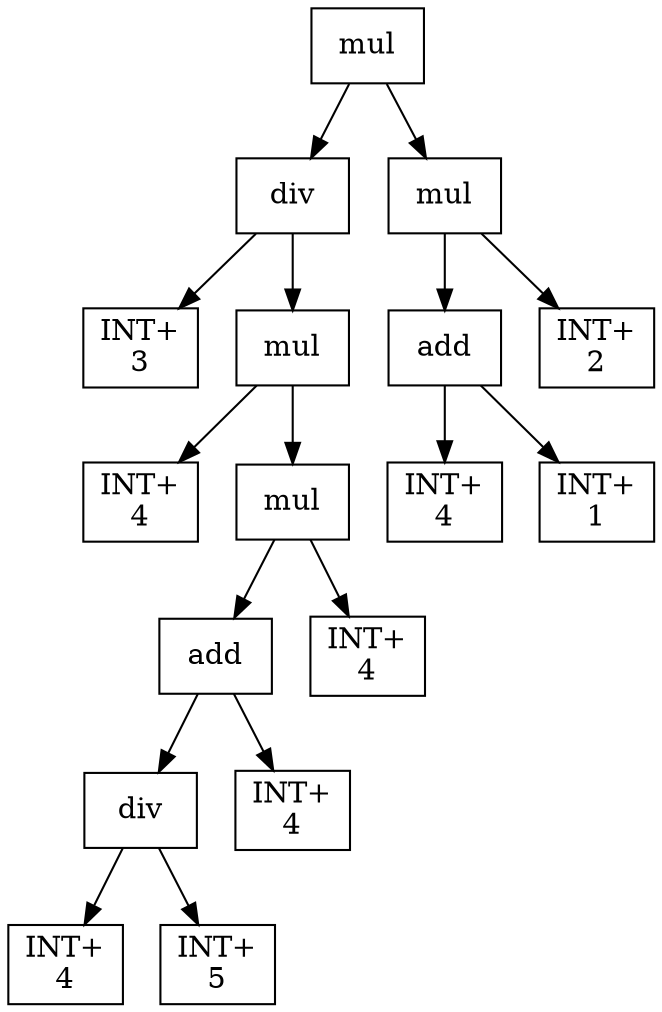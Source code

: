 digraph expr {
  node [shape=box];
  n1 [label="mul"];
  n2 [label="div"];
  n3 [label="INT+\n3"];
  n4 [label="mul"];
  n5 [label="INT+\n4"];
  n6 [label="mul"];
  n7 [label="add"];
  n8 [label="div"];
  n9 [label="INT+\n4"];
  n10 [label="INT+\n5"];
  n8 -> n9;
  n8 -> n10;
  n11 [label="INT+\n4"];
  n7 -> n8;
  n7 -> n11;
  n12 [label="INT+\n4"];
  n6 -> n7;
  n6 -> n12;
  n4 -> n5;
  n4 -> n6;
  n2 -> n3;
  n2 -> n4;
  n13 [label="mul"];
  n14 [label="add"];
  n15 [label="INT+\n4"];
  n16 [label="INT+\n1"];
  n14 -> n15;
  n14 -> n16;
  n17 [label="INT+\n2"];
  n13 -> n14;
  n13 -> n17;
  n1 -> n2;
  n1 -> n13;
}
